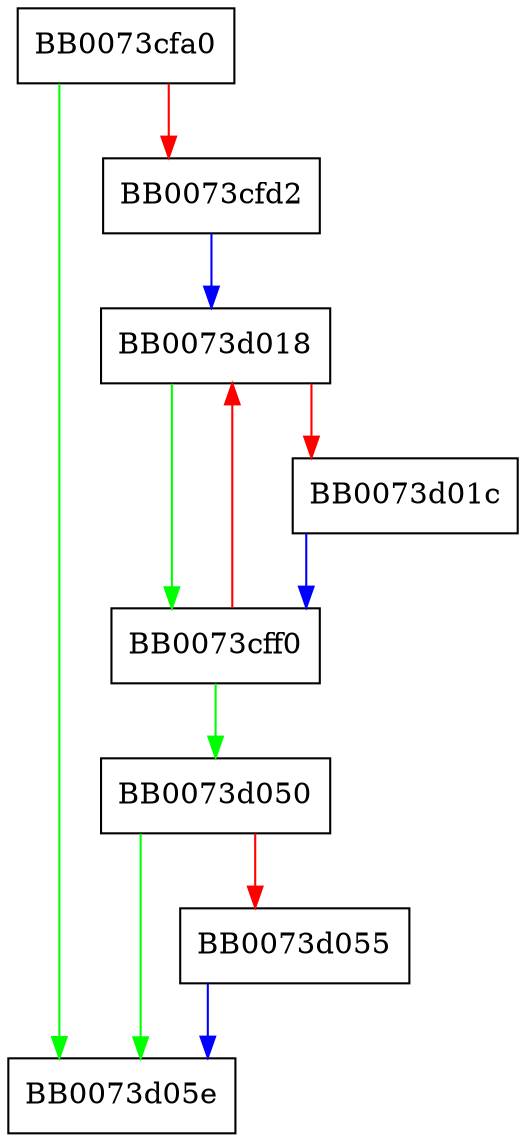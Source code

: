 digraph DES_ofb64_encrypt {
  node [shape="box"];
  graph [splines=ortho];
  BB0073cfa0 -> BB0073d05e [color="green"];
  BB0073cfa0 -> BB0073cfd2 [color="red"];
  BB0073cfd2 -> BB0073d018 [color="blue"];
  BB0073cff0 -> BB0073d050 [color="green"];
  BB0073cff0 -> BB0073d018 [color="red"];
  BB0073d018 -> BB0073cff0 [color="green"];
  BB0073d018 -> BB0073d01c [color="red"];
  BB0073d01c -> BB0073cff0 [color="blue"];
  BB0073d050 -> BB0073d05e [color="green"];
  BB0073d050 -> BB0073d055 [color="red"];
  BB0073d055 -> BB0073d05e [color="blue"];
}
